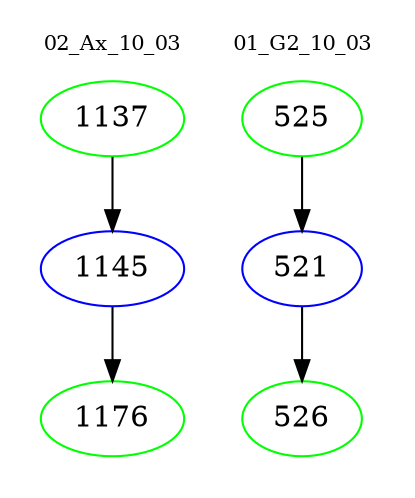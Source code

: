 digraph{
subgraph cluster_0 {
color = white
label = "02_Ax_10_03";
fontsize=10;
T0_1137 [label="1137", color="green"]
T0_1137 -> T0_1145 [color="black"]
T0_1145 [label="1145", color="blue"]
T0_1145 -> T0_1176 [color="black"]
T0_1176 [label="1176", color="green"]
}
subgraph cluster_1 {
color = white
label = "01_G2_10_03";
fontsize=10;
T1_525 [label="525", color="green"]
T1_525 -> T1_521 [color="black"]
T1_521 [label="521", color="blue"]
T1_521 -> T1_526 [color="black"]
T1_526 [label="526", color="green"]
}
}
